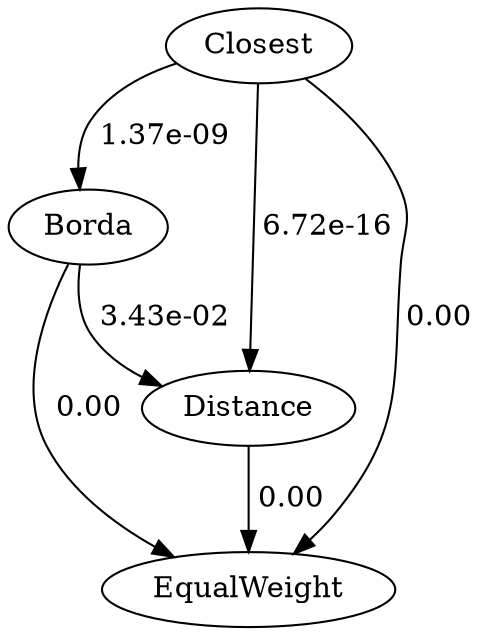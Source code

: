 digraph "weighing-mechanisms-p-values" {
	Borda
	Closest
	Distance
	EqualWeight
	Closest -> Borda [label=" 1.37e-09"]
	Borda -> Distance [label=" 3.43e-02"]
	Closest -> Distance [label=" 6.72e-16"]
	Borda -> EqualWeight [label=" 0.00"]
	Closest -> EqualWeight [label=" 0.00"]
	Distance -> EqualWeight [label=" 0.00"]
}
